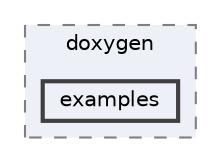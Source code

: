 digraph "external/taskflow/doxygen/examples"
{
 // LATEX_PDF_SIZE
  bgcolor="transparent";
  edge [fontname=Helvetica,fontsize=10,labelfontname=Helvetica,labelfontsize=10];
  node [fontname=Helvetica,fontsize=10,shape=box,height=0.2,width=0.4];
  compound=true
  subgraph clusterdir_56e2c1c47c3f6dd7693de5e2667e6bae {
    graph [ bgcolor="#edf0f7", pencolor="grey50", label="doxygen", fontname=Helvetica,fontsize=10 style="filled,dashed", URL="dir_56e2c1c47c3f6dd7693de5e2667e6bae.html",tooltip=""]
  dir_3987635a850db4e70efecfcfb4c5a3fd [label="examples", fillcolor="#edf0f7", color="grey25", style="filled,bold", URL="dir_3987635a850db4e70efecfcfb4c5a3fd.html",tooltip=""];
  }
}
